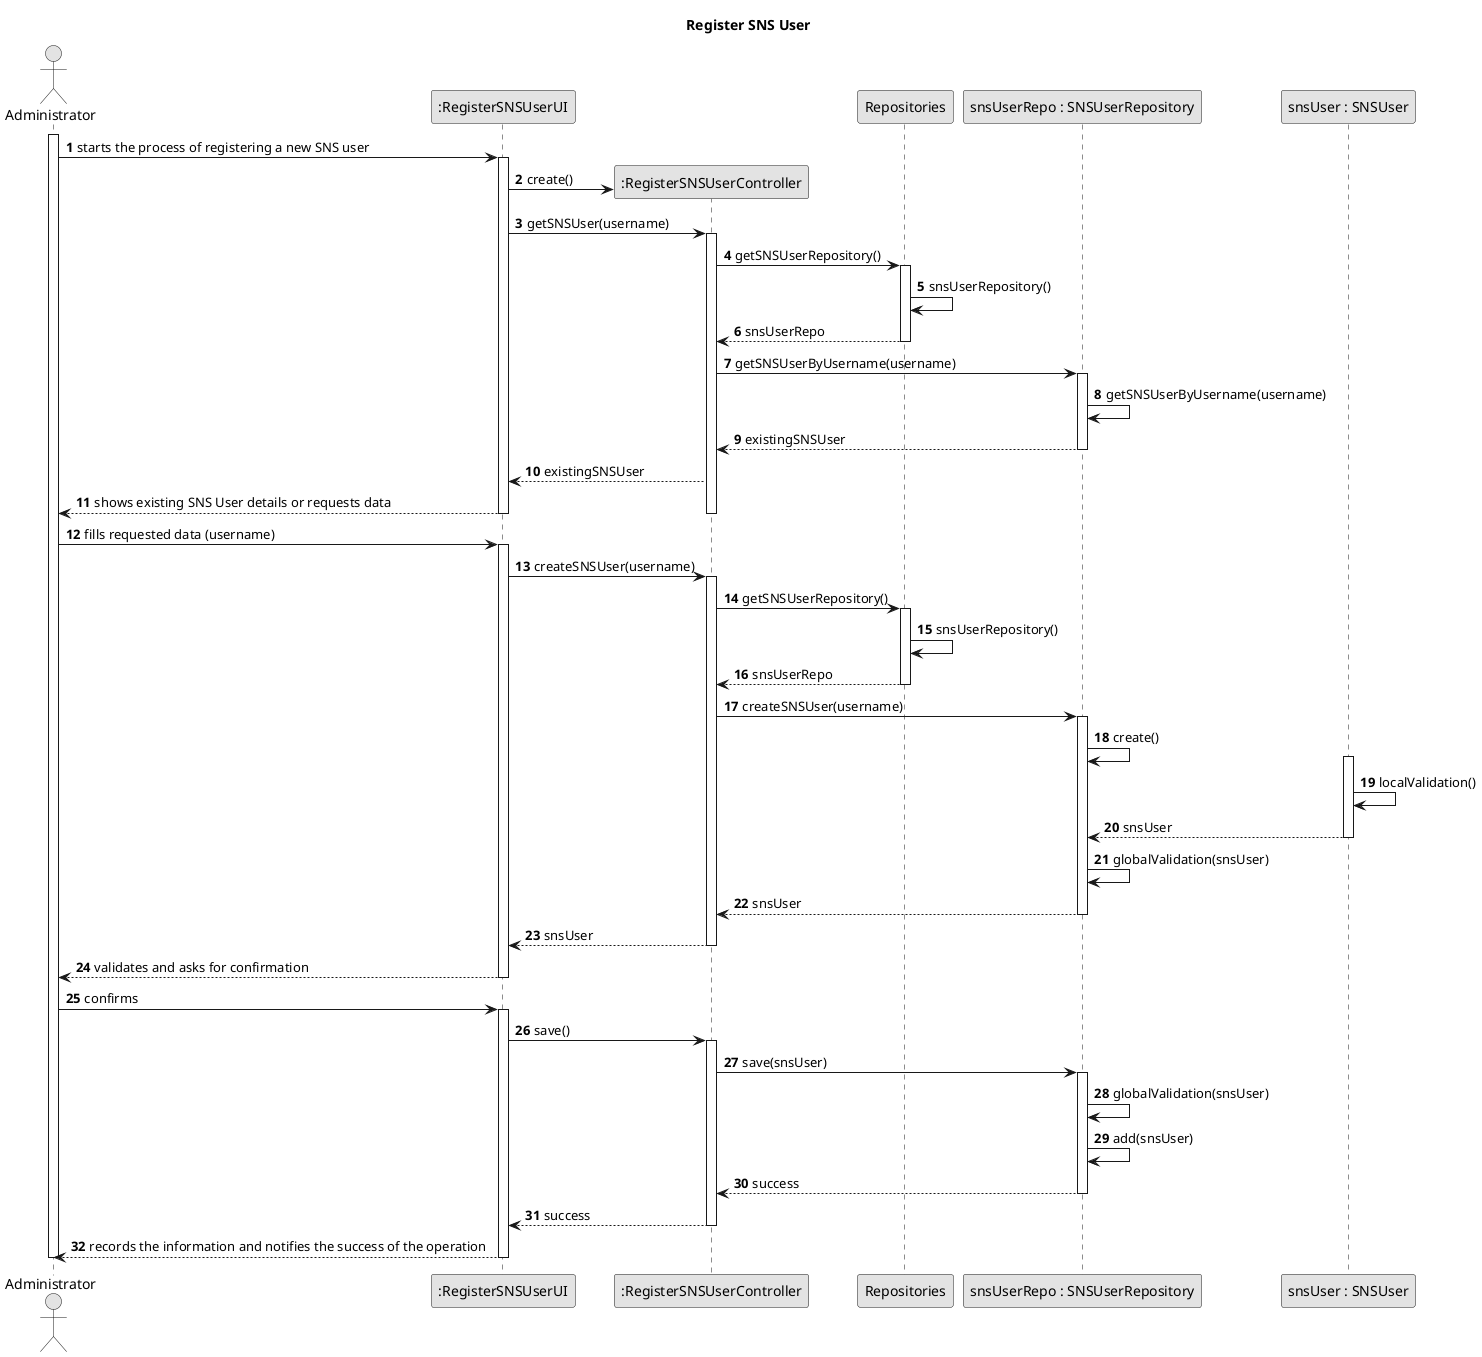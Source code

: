 @startuml
skinparam monochrome true
skinparam packageStyle rectangle
skinparam shadowing false

title Register SNS User

autonumber

actor Administrator
participant ":RegisterSNSUserUI" as ui
participant ":RegisterSNSUserController" as ctrl
participant Repositories
participant "snsUserRepo : SNSUserRepository" as snsUserRepo
participant "snsUser : SNSUser" as snsUser

activate Administrator

    Administrator -> ui : starts the process of registering a new SNS user
    activate ui
        ui -> ctrl** : create()
        ui -> ctrl : getSNSUser(username)
        activate ctrl
            ctrl -> Repositories : getSNSUserRepository()
            activate Repositories
                Repositories -> Repositories : snsUserRepository()
                Repositories-->ctrl : snsUserRepo
            deactivate Repositories
            ctrl -> snsUserRepo : getSNSUserByUsername(username)
            activate snsUserRepo
                snsUserRepo -> snsUserRepo : getSNSUserByUsername(username)
                snsUserRepo --> ctrl : existingSNSUser
            deactivate snsUserRepo
            ctrl --> ui : existingSNSUser
            ui --> Administrator : shows existing SNS User details or requests data
        deactivate ctrl
    deactivate ui

    Administrator -> ui : fills requested data (username)
    activate ui
        ui -> ctrl : createSNSUser(username)
        activate ctrl
            ctrl -> Repositories : getSNSUserRepository()
            activate Repositories
                Repositories -> Repositories : snsUserRepository()
                Repositories --> ctrl : snsUserRepo
            deactivate Repositories
            ctrl -> snsUserRepo : createSNSUser(username)
            activate snsUserRepo
                snsUserRepo -> snsUserRepo : create()
                activate snsUser
                    snsUser -> snsUser : localValidation()
                    snsUser --> snsUserRepo : snsUser
                deactivate snsUser
                snsUserRepo -> snsUserRepo : globalValidation(snsUser)
                snsUserRepo --> ctrl : snsUser
            deactivate snsUserRepo
            ctrl --> ui : snsUser
        deactivate ctrl
        ui --> Administrator : validates and asks for confirmation
    deactivate ui

    Administrator -> ui : confirms
    activate ui
        ui -> ctrl : save()
        activate ctrl
            ctrl -> snsUserRepo : save(snsUser)
            activate snsUserRepo
                snsUserRepo -> snsUserRepo : globalValidation(snsUser)
                snsUserRepo -> snsUserRepo : add(snsUser)
                snsUserRepo --> ctrl : success
            deactivate snsUserRepo
            ctrl --> ui : success
        deactivate ctrl
        ui --> Administrator : records the information and notifies the success of the operation
    deactivate ui
deactivate Administrator

@enduml
